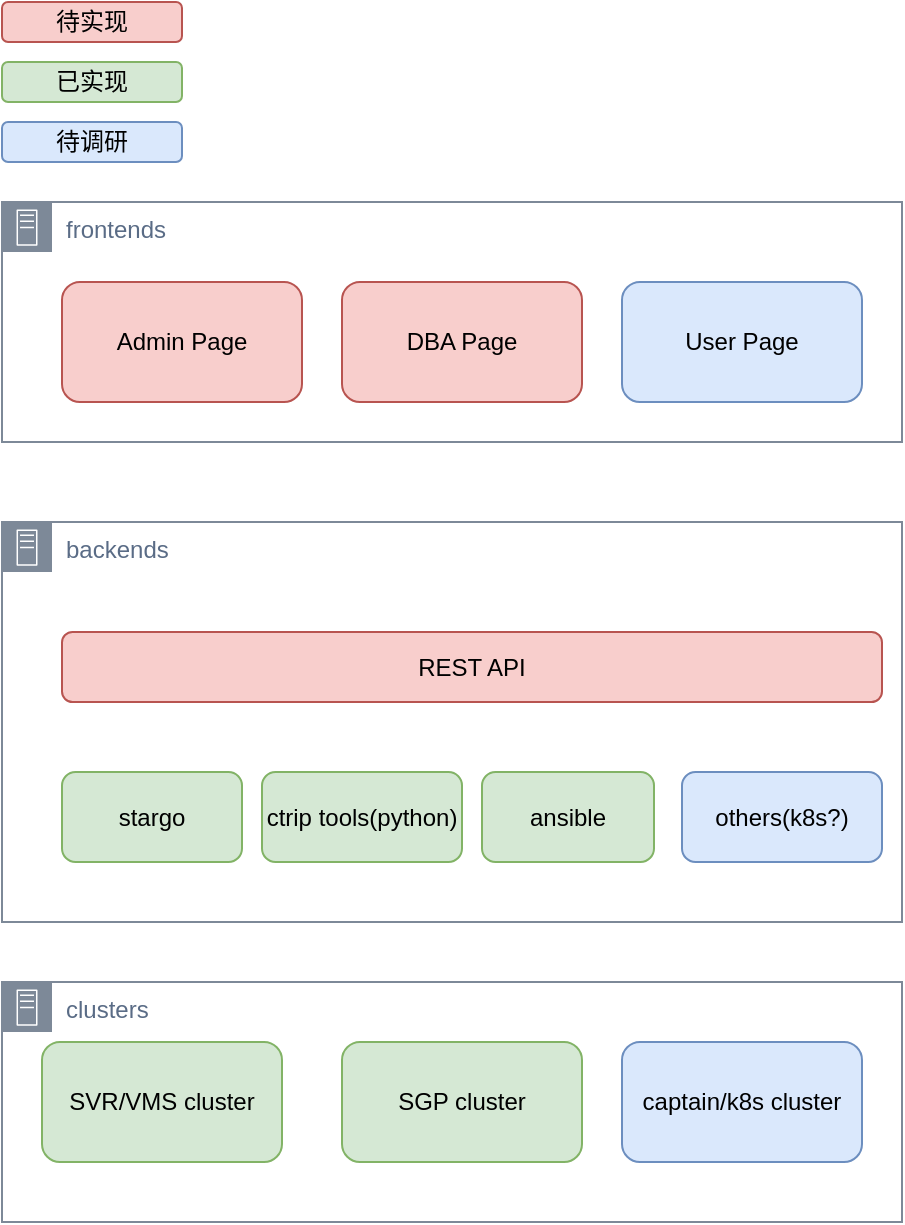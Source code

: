 <mxfile version="26.0.2">
  <diagram name="第 1 页" id="Kcx8zgPSbzQfWamkF4T0">
    <mxGraphModel dx="2074" dy="1118" grid="1" gridSize="10" guides="1" tooltips="1" connect="1" arrows="1" fold="1" page="1" pageScale="1" pageWidth="827" pageHeight="1169" math="0" shadow="0">
      <root>
        <mxCell id="0" />
        <mxCell id="1" parent="0" />
        <mxCell id="a-j4pdcEx3I0wpK3mtqR-4" value="Admin Page" style="rounded=1;whiteSpace=wrap;html=1;fillColor=#f8cecc;strokeColor=#b85450;" vertex="1" parent="1">
          <mxGeometry x="190" y="480" width="120" height="60" as="geometry" />
        </mxCell>
        <mxCell id="a-j4pdcEx3I0wpK3mtqR-5" value="DBA Page" style="rounded=1;whiteSpace=wrap;html=1;fillColor=#f8cecc;strokeColor=#b85450;" vertex="1" parent="1">
          <mxGeometry x="330" y="480" width="120" height="60" as="geometry" />
        </mxCell>
        <mxCell id="a-j4pdcEx3I0wpK3mtqR-6" value="User Page" style="rounded=1;whiteSpace=wrap;html=1;fillColor=#dae8fc;strokeColor=#6c8ebf;" vertex="1" parent="1">
          <mxGeometry x="470" y="480" width="120" height="60" as="geometry" />
        </mxCell>
        <mxCell id="a-j4pdcEx3I0wpK3mtqR-7" value="frontends" style="points=[[0,0],[0.25,0],[0.5,0],[0.75,0],[1,0],[1,0.25],[1,0.5],[1,0.75],[1,1],[0.75,1],[0.5,1],[0.25,1],[0,1],[0,0.75],[0,0.5],[0,0.25]];outlineConnect=0;gradientColor=none;html=1;whiteSpace=wrap;fontSize=12;fontStyle=0;container=1;pointerEvents=0;collapsible=0;recursiveResize=0;shape=mxgraph.aws4.group;grIcon=mxgraph.aws4.group_on_premise;strokeColor=#7D8998;fillColor=none;verticalAlign=top;align=left;spacingLeft=30;fontColor=#5A6C86;dashed=0;" vertex="1" parent="1">
          <mxGeometry x="160" y="440" width="450" height="120" as="geometry" />
        </mxCell>
        <mxCell id="a-j4pdcEx3I0wpK3mtqR-8" value="待实现" style="rounded=1;whiteSpace=wrap;html=1;fillColor=#f8cecc;strokeColor=#b85450;" vertex="1" parent="1">
          <mxGeometry x="160" y="340" width="90" height="20" as="geometry" />
        </mxCell>
        <mxCell id="a-j4pdcEx3I0wpK3mtqR-9" value="已实现" style="rounded=1;whiteSpace=wrap;html=1;fillColor=#d5e8d4;strokeColor=#82b366;" vertex="1" parent="1">
          <mxGeometry x="160" y="370" width="90" height="20" as="geometry" />
        </mxCell>
        <mxCell id="a-j4pdcEx3I0wpK3mtqR-10" value="待调研" style="rounded=1;whiteSpace=wrap;html=1;fillColor=#dae8fc;strokeColor=#6c8ebf;" vertex="1" parent="1">
          <mxGeometry x="160" y="400" width="90" height="20" as="geometry" />
        </mxCell>
        <mxCell id="a-j4pdcEx3I0wpK3mtqR-14" value="backends" style="points=[[0,0],[0.25,0],[0.5,0],[0.75,0],[1,0],[1,0.25],[1,0.5],[1,0.75],[1,1],[0.75,1],[0.5,1],[0.25,1],[0,1],[0,0.75],[0,0.5],[0,0.25]];outlineConnect=0;gradientColor=none;html=1;whiteSpace=wrap;fontSize=12;fontStyle=0;container=1;pointerEvents=0;collapsible=0;recursiveResize=0;shape=mxgraph.aws4.group;grIcon=mxgraph.aws4.group_on_premise;strokeColor=#7D8998;fillColor=none;verticalAlign=top;align=left;spacingLeft=30;fontColor=#5A6C86;dashed=0;movable=1;resizable=1;rotatable=1;deletable=1;editable=1;locked=0;connectable=1;" vertex="1" parent="1">
          <mxGeometry x="160" y="600" width="450" height="200" as="geometry" />
        </mxCell>
        <mxCell id="a-j4pdcEx3I0wpK3mtqR-11" value="stargo" style="rounded=1;whiteSpace=wrap;html=1;fillColor=#d5e8d4;strokeColor=#82b366;movable=1;resizable=1;rotatable=1;deletable=1;editable=1;locked=0;connectable=1;" vertex="1" parent="a-j4pdcEx3I0wpK3mtqR-14">
          <mxGeometry x="30" y="125" width="90" height="45" as="geometry" />
        </mxCell>
        <mxCell id="a-j4pdcEx3I0wpK3mtqR-12" value="ctrip tools(python)" style="rounded=1;whiteSpace=wrap;html=1;fillColor=#d5e8d4;strokeColor=#82b366;" vertex="1" parent="a-j4pdcEx3I0wpK3mtqR-14">
          <mxGeometry x="130" y="125" width="100" height="45" as="geometry" />
        </mxCell>
        <mxCell id="a-j4pdcEx3I0wpK3mtqR-13" value="ansible" style="rounded=1;whiteSpace=wrap;html=1;fillColor=#d5e8d4;strokeColor=#82b366;" vertex="1" parent="a-j4pdcEx3I0wpK3mtqR-14">
          <mxGeometry x="240" y="125" width="86" height="45" as="geometry" />
        </mxCell>
        <mxCell id="a-j4pdcEx3I0wpK3mtqR-23" value="REST API" style="rounded=1;whiteSpace=wrap;html=1;fillColor=#f8cecc;strokeColor=#b85450;" vertex="1" parent="a-j4pdcEx3I0wpK3mtqR-14">
          <mxGeometry x="30" y="55" width="410" height="35" as="geometry" />
        </mxCell>
        <mxCell id="a-j4pdcEx3I0wpK3mtqR-26" value="others(k8s?)" style="rounded=1;whiteSpace=wrap;html=1;fillColor=#dae8fc;strokeColor=#6c8ebf;" vertex="1" parent="a-j4pdcEx3I0wpK3mtqR-14">
          <mxGeometry x="340" y="125" width="100" height="45" as="geometry" />
        </mxCell>
        <mxCell id="a-j4pdcEx3I0wpK3mtqR-22" value="clusters" style="points=[[0,0],[0.25,0],[0.5,0],[0.75,0],[1,0],[1,0.25],[1,0.5],[1,0.75],[1,1],[0.75,1],[0.5,1],[0.25,1],[0,1],[0,0.75],[0,0.5],[0,0.25]];outlineConnect=0;gradientColor=none;html=1;whiteSpace=wrap;fontSize=12;fontStyle=0;container=1;pointerEvents=0;collapsible=0;recursiveResize=0;shape=mxgraph.aws4.group;grIcon=mxgraph.aws4.group_on_premise;strokeColor=#7D8998;fillColor=none;verticalAlign=top;align=left;spacingLeft=30;fontColor=#5A6C86;dashed=0;" vertex="1" parent="1">
          <mxGeometry x="160" y="830" width="450" height="120" as="geometry" />
        </mxCell>
        <mxCell id="a-j4pdcEx3I0wpK3mtqR-17" value="captain/k8s cluster" style="rounded=1;whiteSpace=wrap;html=1;fillColor=#dae8fc;strokeColor=#6c8ebf;" vertex="1" parent="a-j4pdcEx3I0wpK3mtqR-22">
          <mxGeometry x="310" y="30" width="120" height="60" as="geometry" />
        </mxCell>
        <mxCell id="a-j4pdcEx3I0wpK3mtqR-16" value="SGP cluster" style="rounded=1;whiteSpace=wrap;html=1;fillColor=#d5e8d4;strokeColor=#82b366;" vertex="1" parent="a-j4pdcEx3I0wpK3mtqR-22">
          <mxGeometry x="170" y="30" width="120" height="60" as="geometry" />
        </mxCell>
        <mxCell id="a-j4pdcEx3I0wpK3mtqR-15" value="SVR/VMS cluster" style="rounded=1;whiteSpace=wrap;html=1;fillColor=#d5e8d4;strokeColor=#82b366;" vertex="1" parent="a-j4pdcEx3I0wpK3mtqR-22">
          <mxGeometry x="20" y="30" width="120" height="60" as="geometry" />
        </mxCell>
      </root>
    </mxGraphModel>
  </diagram>
</mxfile>
